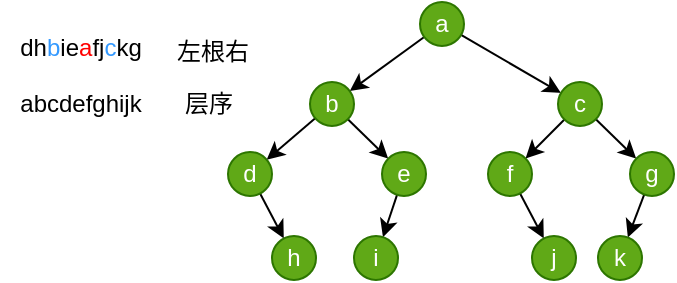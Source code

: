<mxfile>
    <diagram id="BmmLIJx5QzSdAtu9NHQ_" name="第 1 页">
        <mxGraphModel dx="346" dy="206" grid="0" gridSize="10" guides="1" tooltips="1" connect="1" arrows="1" fold="1" page="1" pageScale="1" pageWidth="827" pageHeight="1169" background="#ffffff" math="0" shadow="0">
            <root>
                <mxCell id="0"/>
                <mxCell id="1" parent="0"/>
                <mxCell id="9" value="" style="edgeStyle=none;html=1;fontColor=#000000;strokeColor=#000000;" edge="1" parent="1" source="2" target="8">
                    <mxGeometry relative="1" as="geometry"/>
                </mxCell>
                <mxCell id="11" value="" style="edgeStyle=none;html=1;fontColor=#000000;strokeColor=#000000;" edge="1" parent="1" source="2" target="10">
                    <mxGeometry relative="1" as="geometry"/>
                </mxCell>
                <mxCell id="2" value="a" style="ellipse;whiteSpace=wrap;html=1;aspect=fixed;fillColor=#60A917;fontColor=#ffffff;strokeColor=#2D7600;gradientColor=none;fillStyle=auto;" vertex="1" parent="1">
                    <mxGeometry x="481" y="43" width="22" height="22" as="geometry"/>
                </mxCell>
                <mxCell id="3" value="&lt;font color=&quot;#000000&quot;&gt;dh&lt;/font&gt;&lt;font color=&quot;#3399ff&quot;&gt;b&lt;/font&gt;&lt;font color=&quot;#000000&quot;&gt;ie&lt;/font&gt;&lt;font color=&quot;#ff0000&quot;&gt;a&lt;/font&gt;&lt;font color=&quot;#000000&quot;&gt;fj&lt;/font&gt;&lt;font color=&quot;#3399ff&quot;&gt;c&lt;/font&gt;&lt;font color=&quot;#000000&quot;&gt;kg&lt;/font&gt;" style="text;html=1;align=center;verticalAlign=middle;resizable=0;points=[];autosize=1;strokeColor=none;fillColor=none;" vertex="1" parent="1">
                    <mxGeometry x="271" y="53" width="79" height="26" as="geometry"/>
                </mxCell>
                <mxCell id="4" value="abcdefghijk" style="text;html=1;align=center;verticalAlign=middle;resizable=0;points=[];autosize=1;strokeColor=none;fillColor=none;fontColor=#000000;" vertex="1" parent="1">
                    <mxGeometry x="271" y="81" width="79" height="26" as="geometry"/>
                </mxCell>
                <mxCell id="6" value="左根右" style="text;html=1;align=center;verticalAlign=middle;resizable=0;points=[];autosize=1;strokeColor=none;fillColor=none;fontColor=#000000;" vertex="1" parent="1">
                    <mxGeometry x="350" y="55" width="54" height="26" as="geometry"/>
                </mxCell>
                <mxCell id="7" value="层序" style="text;html=1;align=center;verticalAlign=middle;resizable=0;points=[];autosize=1;strokeColor=none;fillColor=none;fontColor=#000000;" vertex="1" parent="1">
                    <mxGeometry x="354" y="81" width="42" height="26" as="geometry"/>
                </mxCell>
                <mxCell id="13" value="" style="edgeStyle=none;html=1;strokeColor=#000000;fontColor=#000000;" edge="1" parent="1" source="8" target="12">
                    <mxGeometry relative="1" as="geometry"/>
                </mxCell>
                <mxCell id="17" value="" style="edgeStyle=none;html=1;strokeColor=#000000;fontColor=#000000;" edge="1" parent="1" source="8" target="16">
                    <mxGeometry relative="1" as="geometry"/>
                </mxCell>
                <mxCell id="8" value="b" style="ellipse;whiteSpace=wrap;html=1;aspect=fixed;fillColor=#60A917;fontColor=#ffffff;strokeColor=#2D7600;gradientColor=none;fillStyle=auto;" vertex="1" parent="1">
                    <mxGeometry x="426" y="83" width="22" height="22" as="geometry"/>
                </mxCell>
                <mxCell id="19" value="" style="edgeStyle=none;html=1;strokeColor=#000000;fontColor=#000000;" edge="1" parent="1" source="10" target="18">
                    <mxGeometry relative="1" as="geometry"/>
                </mxCell>
                <mxCell id="21" value="" style="edgeStyle=none;html=1;strokeColor=#000000;fontColor=#000000;" edge="1" parent="1" source="10" target="20">
                    <mxGeometry relative="1" as="geometry"/>
                </mxCell>
                <mxCell id="10" value="c" style="ellipse;whiteSpace=wrap;html=1;aspect=fixed;fillColor=#60A917;fontColor=#ffffff;strokeColor=#2D7600;gradientColor=none;fillStyle=auto;" vertex="1" parent="1">
                    <mxGeometry x="550" y="83" width="22" height="22" as="geometry"/>
                </mxCell>
                <mxCell id="23" value="" style="edgeStyle=none;html=1;strokeColor=#000000;fontColor=#3399FF;" edge="1" parent="1" source="12" target="22">
                    <mxGeometry relative="1" as="geometry"/>
                </mxCell>
                <mxCell id="12" value="d" style="ellipse;whiteSpace=wrap;html=1;aspect=fixed;fillColor=#60A917;fontColor=#ffffff;strokeColor=#2D7600;gradientColor=none;fillStyle=auto;" vertex="1" parent="1">
                    <mxGeometry x="385" y="118" width="22" height="22" as="geometry"/>
                </mxCell>
                <mxCell id="27" value="" style="edgeStyle=none;html=1;strokeColor=#000000;fontColor=#3399FF;" edge="1" parent="1" source="16" target="26">
                    <mxGeometry relative="1" as="geometry"/>
                </mxCell>
                <mxCell id="16" value="e" style="ellipse;whiteSpace=wrap;html=1;aspect=fixed;fillColor=#60A917;fontColor=#ffffff;strokeColor=#2D7600;gradientColor=none;fillStyle=auto;" vertex="1" parent="1">
                    <mxGeometry x="462" y="118" width="22" height="22" as="geometry"/>
                </mxCell>
                <mxCell id="29" value="" style="edgeStyle=none;html=1;strokeColor=#000000;fontColor=#3399FF;" edge="1" parent="1" source="18" target="28">
                    <mxGeometry relative="1" as="geometry"/>
                </mxCell>
                <mxCell id="18" value="f" style="ellipse;whiteSpace=wrap;html=1;aspect=fixed;fillColor=#60A917;fontColor=#ffffff;strokeColor=#2D7600;gradientColor=none;fillStyle=auto;" vertex="1" parent="1">
                    <mxGeometry x="515" y="118" width="22" height="22" as="geometry"/>
                </mxCell>
                <mxCell id="33" value="" style="edgeStyle=none;html=1;strokeColor=#000000;fontColor=#3399FF;" edge="1" parent="1" source="20" target="32">
                    <mxGeometry relative="1" as="geometry"/>
                </mxCell>
                <mxCell id="20" value="g" style="ellipse;whiteSpace=wrap;html=1;aspect=fixed;fillColor=#60A917;fontColor=#ffffff;strokeColor=#2D7600;gradientColor=none;fillStyle=auto;" vertex="1" parent="1">
                    <mxGeometry x="586" y="118" width="22" height="22" as="geometry"/>
                </mxCell>
                <mxCell id="22" value="h" style="ellipse;whiteSpace=wrap;html=1;aspect=fixed;fillColor=#60A917;fontColor=#ffffff;strokeColor=#2D7600;gradientColor=none;fillStyle=auto;" vertex="1" parent="1">
                    <mxGeometry x="407" y="160" width="22" height="22" as="geometry"/>
                </mxCell>
                <mxCell id="26" value="i" style="ellipse;whiteSpace=wrap;html=1;aspect=fixed;fillColor=#60A917;fontColor=#ffffff;strokeColor=#2D7600;gradientColor=none;fillStyle=auto;" vertex="1" parent="1">
                    <mxGeometry x="448" y="160" width="22" height="22" as="geometry"/>
                </mxCell>
                <mxCell id="28" value="j" style="ellipse;whiteSpace=wrap;html=1;aspect=fixed;fillColor=#60A917;fontColor=#ffffff;strokeColor=#2D7600;gradientColor=none;fillStyle=auto;" vertex="1" parent="1">
                    <mxGeometry x="537" y="160" width="22" height="22" as="geometry"/>
                </mxCell>
                <mxCell id="32" value="k" style="ellipse;whiteSpace=wrap;html=1;aspect=fixed;fillColor=#60A917;fontColor=#ffffff;strokeColor=#2D7600;gradientColor=none;fillStyle=auto;" vertex="1" parent="1">
                    <mxGeometry x="570" y="160" width="22" height="22" as="geometry"/>
                </mxCell>
            </root>
        </mxGraphModel>
    </diagram>
</mxfile>